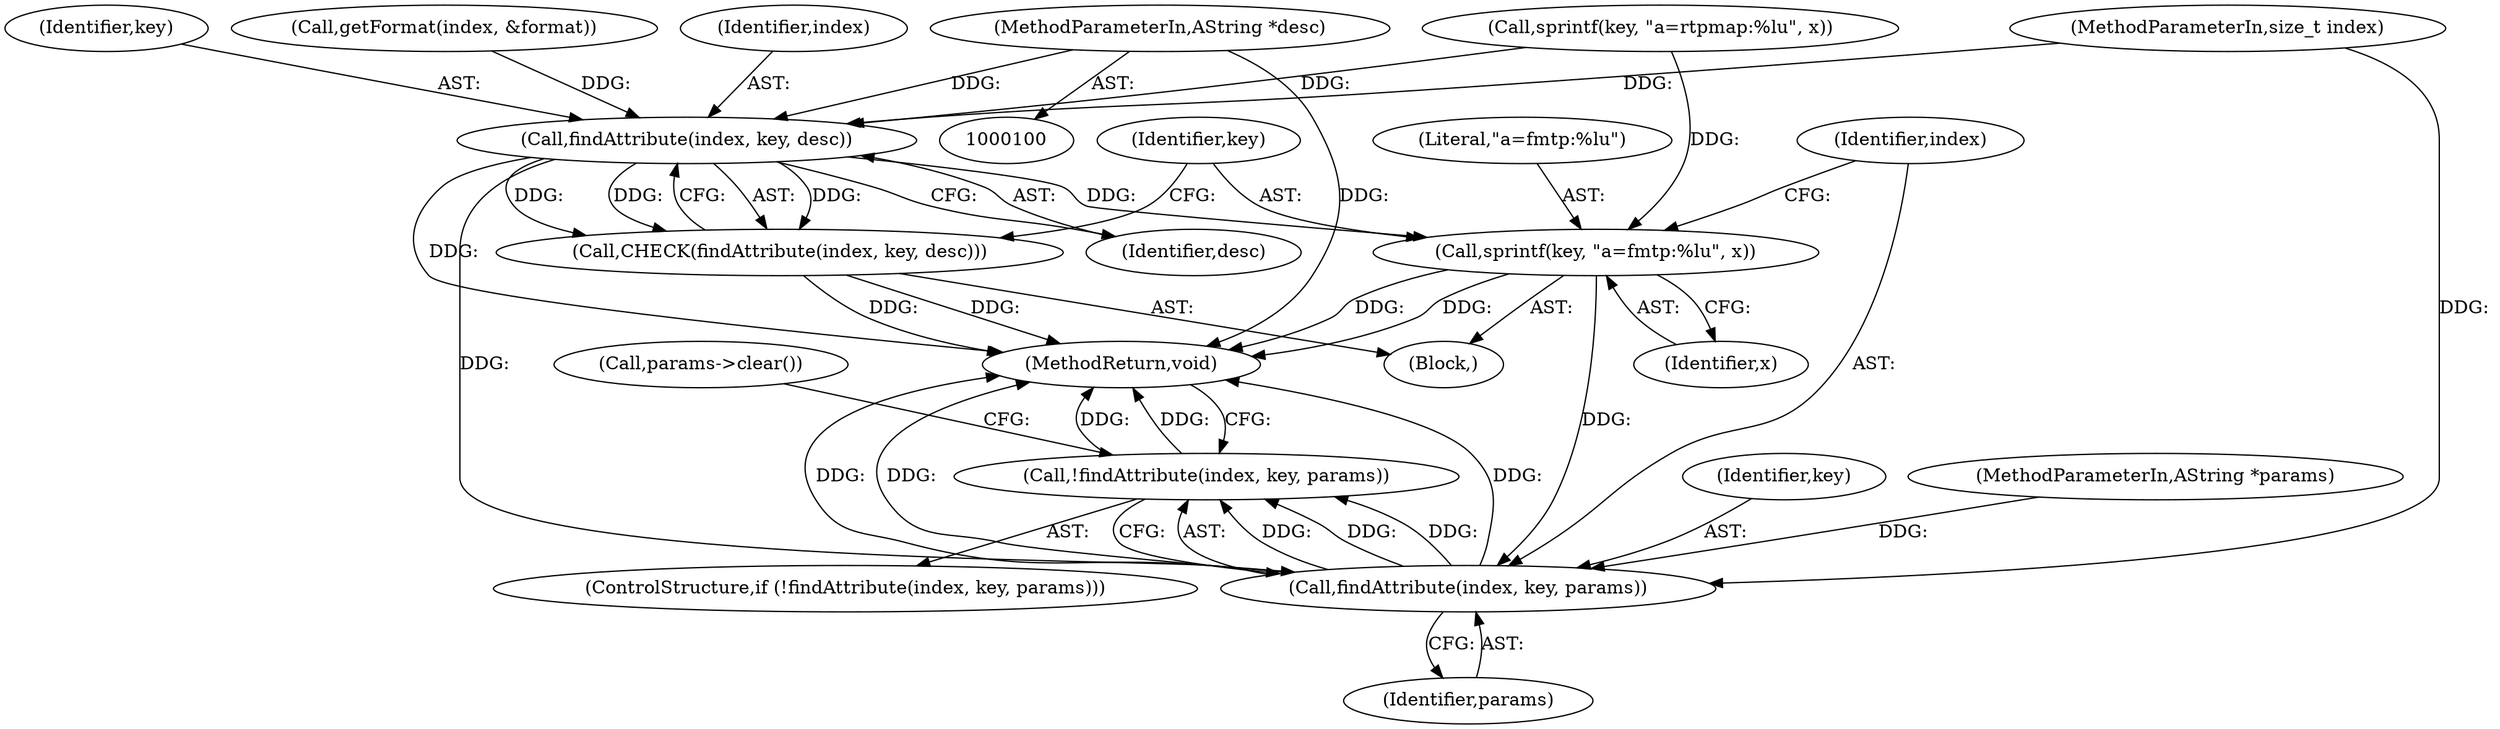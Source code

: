 digraph "0_Android_68f67ef6cf1f41e77337be3bc4bff91f3a3c6324_0@pointer" {
"1000103" [label="(MethodParameterIn,AString *desc)"];
"1000151" [label="(Call,findAttribute(index, key, desc))"];
"1000150" [label="(Call,CHECK(findAttribute(index, key, desc)))"];
"1000155" [label="(Call,sprintf(key, \"a=fmtp:%lu\", x))"];
"1000161" [label="(Call,findAttribute(index, key, params))"];
"1000160" [label="(Call,!findAttribute(index, key, params))"];
"1000155" [label="(Call,sprintf(key, \"a=fmtp:%lu\", x))"];
"1000103" [label="(MethodParameterIn,AString *desc)"];
"1000167" [label="(MethodReturn,void)"];
"1000105" [label="(Block,)"];
"1000157" [label="(Literal,\"a=fmtp:%lu\")"];
"1000158" [label="(Identifier,x)"];
"1000161" [label="(Call,findAttribute(index, key, params))"];
"1000151" [label="(Call,findAttribute(index, key, desc))"];
"1000164" [label="(Identifier,params)"];
"1000159" [label="(ControlStructure,if (!findAttribute(index, key, params)))"];
"1000162" [label="(Identifier,index)"];
"1000101" [label="(MethodParameterIn,size_t index)"];
"1000153" [label="(Identifier,key)"];
"1000160" [label="(Call,!findAttribute(index, key, params))"];
"1000166" [label="(Call,params->clear())"];
"1000150" [label="(Call,CHECK(findAttribute(index, key, desc)))"];
"1000146" [label="(Call,sprintf(key, \"a=rtpmap:%lu\", x))"];
"1000163" [label="(Identifier,key)"];
"1000107" [label="(Call,getFormat(index, &format))"];
"1000104" [label="(MethodParameterIn,AString *params)"];
"1000156" [label="(Identifier,key)"];
"1000154" [label="(Identifier,desc)"];
"1000152" [label="(Identifier,index)"];
"1000103" -> "1000100"  [label="AST: "];
"1000103" -> "1000167"  [label="DDG: "];
"1000103" -> "1000151"  [label="DDG: "];
"1000151" -> "1000150"  [label="AST: "];
"1000151" -> "1000154"  [label="CFG: "];
"1000152" -> "1000151"  [label="AST: "];
"1000153" -> "1000151"  [label="AST: "];
"1000154" -> "1000151"  [label="AST: "];
"1000150" -> "1000151"  [label="CFG: "];
"1000151" -> "1000167"  [label="DDG: "];
"1000151" -> "1000150"  [label="DDG: "];
"1000151" -> "1000150"  [label="DDG: "];
"1000151" -> "1000150"  [label="DDG: "];
"1000107" -> "1000151"  [label="DDG: "];
"1000101" -> "1000151"  [label="DDG: "];
"1000146" -> "1000151"  [label="DDG: "];
"1000151" -> "1000155"  [label="DDG: "];
"1000151" -> "1000161"  [label="DDG: "];
"1000150" -> "1000105"  [label="AST: "];
"1000156" -> "1000150"  [label="CFG: "];
"1000150" -> "1000167"  [label="DDG: "];
"1000150" -> "1000167"  [label="DDG: "];
"1000155" -> "1000105"  [label="AST: "];
"1000155" -> "1000158"  [label="CFG: "];
"1000156" -> "1000155"  [label="AST: "];
"1000157" -> "1000155"  [label="AST: "];
"1000158" -> "1000155"  [label="AST: "];
"1000162" -> "1000155"  [label="CFG: "];
"1000155" -> "1000167"  [label="DDG: "];
"1000155" -> "1000167"  [label="DDG: "];
"1000146" -> "1000155"  [label="DDG: "];
"1000155" -> "1000161"  [label="DDG: "];
"1000161" -> "1000160"  [label="AST: "];
"1000161" -> "1000164"  [label="CFG: "];
"1000162" -> "1000161"  [label="AST: "];
"1000163" -> "1000161"  [label="AST: "];
"1000164" -> "1000161"  [label="AST: "];
"1000160" -> "1000161"  [label="CFG: "];
"1000161" -> "1000167"  [label="DDG: "];
"1000161" -> "1000167"  [label="DDG: "];
"1000161" -> "1000167"  [label="DDG: "];
"1000161" -> "1000160"  [label="DDG: "];
"1000161" -> "1000160"  [label="DDG: "];
"1000161" -> "1000160"  [label="DDG: "];
"1000101" -> "1000161"  [label="DDG: "];
"1000104" -> "1000161"  [label="DDG: "];
"1000160" -> "1000159"  [label="AST: "];
"1000166" -> "1000160"  [label="CFG: "];
"1000167" -> "1000160"  [label="CFG: "];
"1000160" -> "1000167"  [label="DDG: "];
"1000160" -> "1000167"  [label="DDG: "];
}
